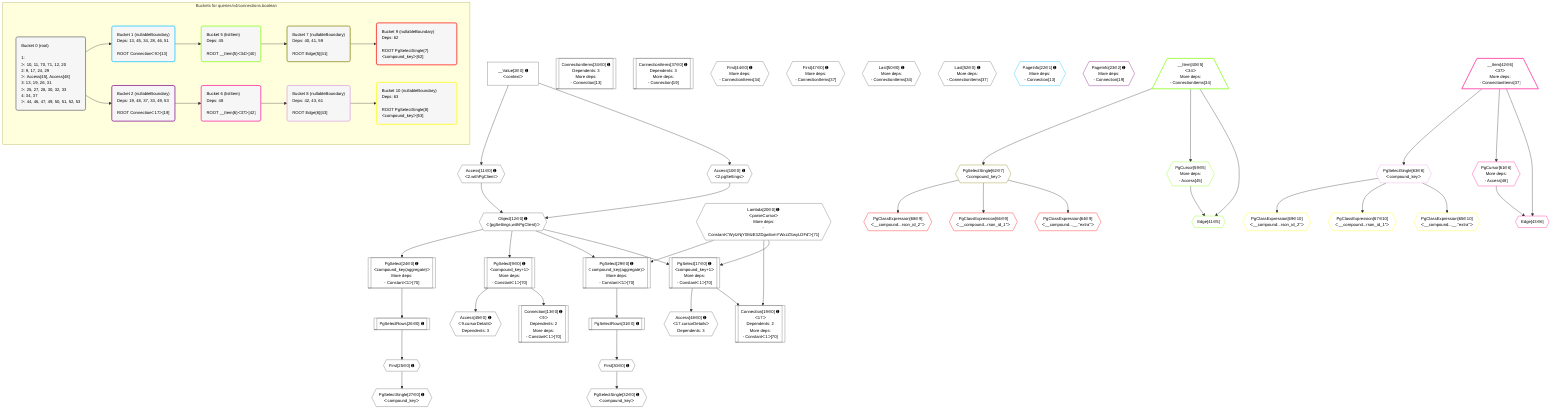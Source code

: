 %%{init: {'themeVariables': { 'fontSize': '12px'}}}%%
graph TD
    classDef path fill:#eee,stroke:#000,color:#000
    classDef plan fill:#fff,stroke-width:1px,color:#000
    classDef itemplan fill:#fff,stroke-width:2px,color:#000
    classDef unbatchedplan fill:#dff,stroke-width:1px,color:#000
    classDef sideeffectplan fill:#fcc,stroke-width:2px,color:#000
    classDef bucket fill:#f6f6f6,color:#000,stroke-width:2px,text-align:left

    subgraph "Buckets for queries/v4/connections.boolean"
    Bucket0("Bucket 0 (root)<br /><br />1: <br />ᐳ: 10, 11, 70, 71, 12, 20<br />2: 9, 17, 24, 29<br />ᐳ: Access[45], Access[48]<br />3: 13, 19, 26, 31<br />ᐳ: 25, 27, 28, 30, 32, 33<br />4: 34, 37<br />ᐳ: 44, 46, 47, 49, 50, 51, 52, 53"):::bucket
    Bucket1("Bucket 1 (nullableBoundary)<br />Deps: 13, 45, 34, 28, 46, 51<br /><br />ROOT Connectionᐸ9ᐳ[13]"):::bucket
    Bucket2("Bucket 2 (nullableBoundary)<br />Deps: 19, 48, 37, 33, 49, 53<br /><br />ROOT Connectionᐸ17ᐳ[19]"):::bucket
    Bucket5("Bucket 5 (listItem)<br />Deps: 45<br /><br />ROOT __Item{5}ᐸ34ᐳ[40]"):::bucket
    Bucket6("Bucket 6 (listItem)<br />Deps: 48<br /><br />ROOT __Item{6}ᐸ37ᐳ[42]"):::bucket
    Bucket7("Bucket 7 (nullableBoundary)<br />Deps: 40, 41, 59<br /><br />ROOT Edge{5}[41]"):::bucket
    Bucket8("Bucket 8 (nullableBoundary)<br />Deps: 42, 43, 61<br /><br />ROOT Edge{6}[43]"):::bucket
    Bucket9("Bucket 9 (nullableBoundary)<br />Deps: 62<br /><br />ROOT PgSelectSingle{7}ᐸcompound_keyᐳ[62]"):::bucket
    Bucket10("Bucket 10 (nullableBoundary)<br />Deps: 63<br /><br />ROOT PgSelectSingle{8}ᐸcompound_keyᐳ[63]"):::bucket
    end
    Bucket0 --> Bucket1 & Bucket2
    Bucket1 --> Bucket5
    Bucket2 --> Bucket6
    Bucket5 --> Bucket7
    Bucket6 --> Bucket8
    Bucket7 --> Bucket9
    Bucket8 --> Bucket10

    %% plan dependencies
    PgSelect17[["PgSelect[17∈0] ➊<br />ᐸcompound_key+1ᐳ<br />More deps:<br />- Constantᐸ1ᐳ[70]"]]:::plan
    Object12{{"Object[12∈0] ➊<br />ᐸ{pgSettings,withPgClient}ᐳ"}}:::plan
    Lambda20{{"Lambda[20∈0] ➊<br />ᐸparseCursorᐳ<br />More deps:<br />- Constantᐸ'WyIzNjY0MzE3ZDgwIixmYWxzZSwyLDFd'ᐳ[71]"}}:::plan
    Object12 & Lambda20 --> PgSelect17
    Connection19[["Connection[19∈0] ➊<br />ᐸ17ᐳ<br />Dependents: 2<br />More deps:<br />- Constantᐸ1ᐳ[70]"]]:::plan
    PgSelect17 & Lambda20 --> Connection19
    PgSelect29[["PgSelect[29∈0] ➊<br />ᐸcompound_key(aggregate)ᐳ<br />More deps:<br />- Constantᐸ1ᐳ[70]"]]:::plan
    Object12 & Lambda20 --> PgSelect29
    PgSelect9[["PgSelect[9∈0] ➊<br />ᐸcompound_key+1ᐳ<br />More deps:<br />- Constantᐸ1ᐳ[70]"]]:::plan
    Object12 --> PgSelect9
    Access10{{"Access[10∈0] ➊<br />ᐸ2.pgSettingsᐳ"}}:::plan
    Access11{{"Access[11∈0] ➊<br />ᐸ2.withPgClientᐳ"}}:::plan
    Access10 & Access11 --> Object12
    Connection13[["Connection[13∈0] ➊<br />ᐸ9ᐳ<br />Dependents: 2<br />More deps:<br />- Constantᐸ1ᐳ[70]"]]:::plan
    PgSelect9 --> Connection13
    PgSelect24[["PgSelect[24∈0] ➊<br />ᐸcompound_key(aggregate)ᐳ<br />More deps:<br />- Constantᐸ1ᐳ[70]"]]:::plan
    Object12 --> PgSelect24
    __Value2["__Value[2∈0] ➊<br />ᐸcontextᐳ"]:::plan
    __Value2 --> Access10
    __Value2 --> Access11
    First25{{"First[25∈0] ➊"}}:::plan
    PgSelectRows26[["PgSelectRows[26∈0] ➊"]]:::plan
    PgSelectRows26 --> First25
    PgSelect24 --> PgSelectRows26
    PgSelectSingle27{{"PgSelectSingle[27∈0] ➊<br />ᐸcompound_keyᐳ"}}:::plan
    First25 --> PgSelectSingle27
    First30{{"First[30∈0] ➊"}}:::plan
    PgSelectRows31[["PgSelectRows[31∈0] ➊"]]:::plan
    PgSelectRows31 --> First30
    PgSelect29 --> PgSelectRows31
    PgSelectSingle32{{"PgSelectSingle[32∈0] ➊<br />ᐸcompound_keyᐳ"}}:::plan
    First30 --> PgSelectSingle32
    ConnectionItems34[["ConnectionItems[34∈0] ➊<br />Dependents: 3<br />More deps:<br />- Connection[13]"]]:::plan
    ConnectionItems37[["ConnectionItems[37∈0] ➊<br />Dependents: 3<br />More deps:<br />- Connection[19]"]]:::plan
    First44{{"First[44∈0] ➊<br />More deps:<br />- ConnectionItems[34]"}}:::plan
    Access45{{"Access[45∈0] ➊<br />ᐸ9.cursorDetailsᐳ<br />Dependents: 3"}}:::plan
    PgSelect9 --> Access45
    First47{{"First[47∈0] ➊<br />More deps:<br />- ConnectionItems[37]"}}:::plan
    Access48{{"Access[48∈0] ➊<br />ᐸ17.cursorDetailsᐳ<br />Dependents: 3"}}:::plan
    PgSelect17 --> Access48
    Last50{{"Last[50∈0] ➊<br />More deps:<br />- ConnectionItems[34]"}}:::plan
    Last52{{"Last[52∈0] ➊<br />More deps:<br />- ConnectionItems[37]"}}:::plan
    PageInfo22{{"PageInfo[22∈1] ➊<br />More deps:<br />- Connection[13]"}}:::plan
    PageInfo23{{"PageInfo[23∈2] ➊<br />More deps:<br />- Connection[19]"}}:::plan
    Edge41{{"Edge[41∈5]"}}:::plan
    __Item40[/"__Item[40∈5]<br />ᐸ34ᐳ<br />More deps:<br />- ConnectionItems[34]"\]:::itemplan
    PgCursor59{{"PgCursor[59∈5]<br />More deps:<br />- Access[45]"}}:::plan
    __Item40 & PgCursor59 --> Edge41
    __Item40 --> PgCursor59
    Edge43{{"Edge[43∈6]"}}:::plan
    __Item42[/"__Item[42∈6]<br />ᐸ37ᐳ<br />More deps:<br />- ConnectionItems[37]"\]:::itemplan
    PgCursor61{{"PgCursor[61∈6]<br />More deps:<br />- Access[48]"}}:::plan
    __Item42 & PgCursor61 --> Edge43
    __Item42 --> PgCursor61
    PgSelectSingle62{{"PgSelectSingle[62∈7]<br />ᐸcompound_keyᐳ"}}:::plan
    __Item40 --> PgSelectSingle62
    PgSelectSingle63{{"PgSelectSingle[63∈8]<br />ᐸcompound_keyᐳ"}}:::plan
    __Item42 --> PgSelectSingle63
    PgClassExpression64{{"PgClassExpression[64∈9]<br />ᐸ__compound...__.”extra”ᐳ"}}:::plan
    PgSelectSingle62 --> PgClassExpression64
    PgClassExpression66{{"PgClassExpression[66∈9]<br />ᐸ__compound...rson_id_1”ᐳ"}}:::plan
    PgSelectSingle62 --> PgClassExpression66
    PgClassExpression68{{"PgClassExpression[68∈9]<br />ᐸ__compound...rson_id_2”ᐳ"}}:::plan
    PgSelectSingle62 --> PgClassExpression68
    PgClassExpression65{{"PgClassExpression[65∈10]<br />ᐸ__compound...__.”extra”ᐳ"}}:::plan
    PgSelectSingle63 --> PgClassExpression65
    PgClassExpression67{{"PgClassExpression[67∈10]<br />ᐸ__compound...rson_id_1”ᐳ"}}:::plan
    PgSelectSingle63 --> PgClassExpression67
    PgClassExpression69{{"PgClassExpression[69∈10]<br />ᐸ__compound...rson_id_2”ᐳ"}}:::plan
    PgSelectSingle63 --> PgClassExpression69

    %% define steps
    classDef bucket0 stroke:#696969
    class Bucket0,__Value2,PgSelect9,Access10,Access11,Object12,Connection13,PgSelect17,Connection19,Lambda20,PgSelect24,First25,PgSelectRows26,PgSelectSingle27,PgSelect29,First30,PgSelectRows31,PgSelectSingle32,ConnectionItems34,ConnectionItems37,First44,Access45,First47,Access48,Last50,Last52 bucket0
    classDef bucket1 stroke:#00bfff
    class Bucket1,PageInfo22 bucket1
    classDef bucket2 stroke:#7f007f
    class Bucket2,PageInfo23 bucket2
    classDef bucket5 stroke:#7fff00
    class Bucket5,__Item40,Edge41,PgCursor59 bucket5
    classDef bucket6 stroke:#ff1493
    class Bucket6,__Item42,Edge43,PgCursor61 bucket6
    classDef bucket7 stroke:#808000
    class Bucket7,PgSelectSingle62 bucket7
    classDef bucket8 stroke:#dda0dd
    class Bucket8,PgSelectSingle63 bucket8
    classDef bucket9 stroke:#ff0000
    class Bucket9,PgClassExpression64,PgClassExpression66,PgClassExpression68 bucket9
    classDef bucket10 stroke:#ffff00
    class Bucket10,PgClassExpression65,PgClassExpression67,PgClassExpression69 bucket10